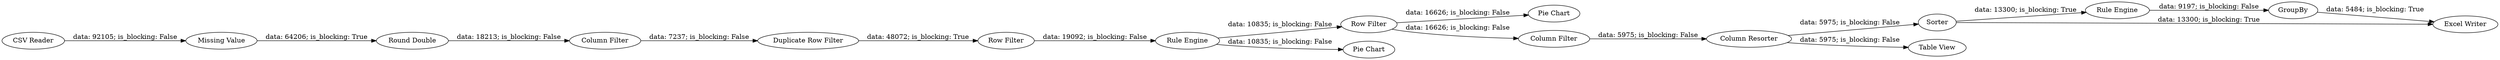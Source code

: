 digraph {
	"-3937610974225612215_15" [label="Pie Chart"]
	"-3937610974225612215_21" [label="Rule Engine"]
	"-3937610974225612215_6" [label="Duplicate Row Filter"]
	"-3937610974225612215_14" [label="Row Filter"]
	"-3937610974225612215_20" [label=Sorter]
	"-3937610974225612215_7" [label="Row Filter"]
	"-3937610974225612215_3" [label="Excel Writer"]
	"-3937610974225612215_17" [label="Column Resorter"]
	"-3937610974225612215_1" [label="CSV Reader"]
	"-3937610974225612215_4" [label="Round Double"]
	"-3937610974225612215_18" [label="Table View"]
	"-3937610974225612215_12" [label="Rule Engine"]
	"-3937610974225612215_13" [label="Pie Chart"]
	"-3937610974225612215_19" [label="Column Filter"]
	"-3937610974225612215_22" [label=GroupBy]
	"-3937610974225612215_2" [label="Missing Value"]
	"-3937610974225612215_5" [label="Column Filter"]
	"-3937610974225612215_14" -> "-3937610974225612215_19" [label="data: 16626; is_blocking: False"]
	"-3937610974225612215_20" -> "-3937610974225612215_3" [label="data: 13300; is_blocking: True"]
	"-3937610974225612215_14" -> "-3937610974225612215_15" [label="data: 16626; is_blocking: False"]
	"-3937610974225612215_1" -> "-3937610974225612215_2" [label="data: 92105; is_blocking: False"]
	"-3937610974225612215_21" -> "-3937610974225612215_22" [label="data: 9197; is_blocking: False"]
	"-3937610974225612215_2" -> "-3937610974225612215_4" [label="data: 64206; is_blocking: True"]
	"-3937610974225612215_17" -> "-3937610974225612215_20" [label="data: 5975; is_blocking: False"]
	"-3937610974225612215_12" -> "-3937610974225612215_14" [label="data: 10835; is_blocking: False"]
	"-3937610974225612215_22" -> "-3937610974225612215_3" [label="data: 5484; is_blocking: True"]
	"-3937610974225612215_6" -> "-3937610974225612215_7" [label="data: 48072; is_blocking: True"]
	"-3937610974225612215_7" -> "-3937610974225612215_12" [label="data: 19092; is_blocking: False"]
	"-3937610974225612215_17" -> "-3937610974225612215_18" [label="data: 5975; is_blocking: False"]
	"-3937610974225612215_12" -> "-3937610974225612215_13" [label="data: 10835; is_blocking: False"]
	"-3937610974225612215_19" -> "-3937610974225612215_17" [label="data: 5975; is_blocking: False"]
	"-3937610974225612215_5" -> "-3937610974225612215_6" [label="data: 7237; is_blocking: False"]
	"-3937610974225612215_20" -> "-3937610974225612215_21" [label="data: 13300; is_blocking: True"]
	"-3937610974225612215_4" -> "-3937610974225612215_5" [label="data: 18213; is_blocking: False"]
	rankdir=LR
}
